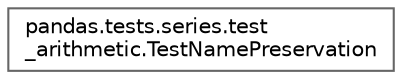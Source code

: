 digraph "Graphical Class Hierarchy"
{
 // LATEX_PDF_SIZE
  bgcolor="transparent";
  edge [fontname=Helvetica,fontsize=10,labelfontname=Helvetica,labelfontsize=10];
  node [fontname=Helvetica,fontsize=10,shape=box,height=0.2,width=0.4];
  rankdir="LR";
  Node0 [id="Node000000",label="pandas.tests.series.test\l_arithmetic.TestNamePreservation",height=0.2,width=0.4,color="grey40", fillcolor="white", style="filled",URL="$d0/d02/classpandas_1_1tests_1_1series_1_1test__arithmetic_1_1TestNamePreservation.html",tooltip=" "];
}
